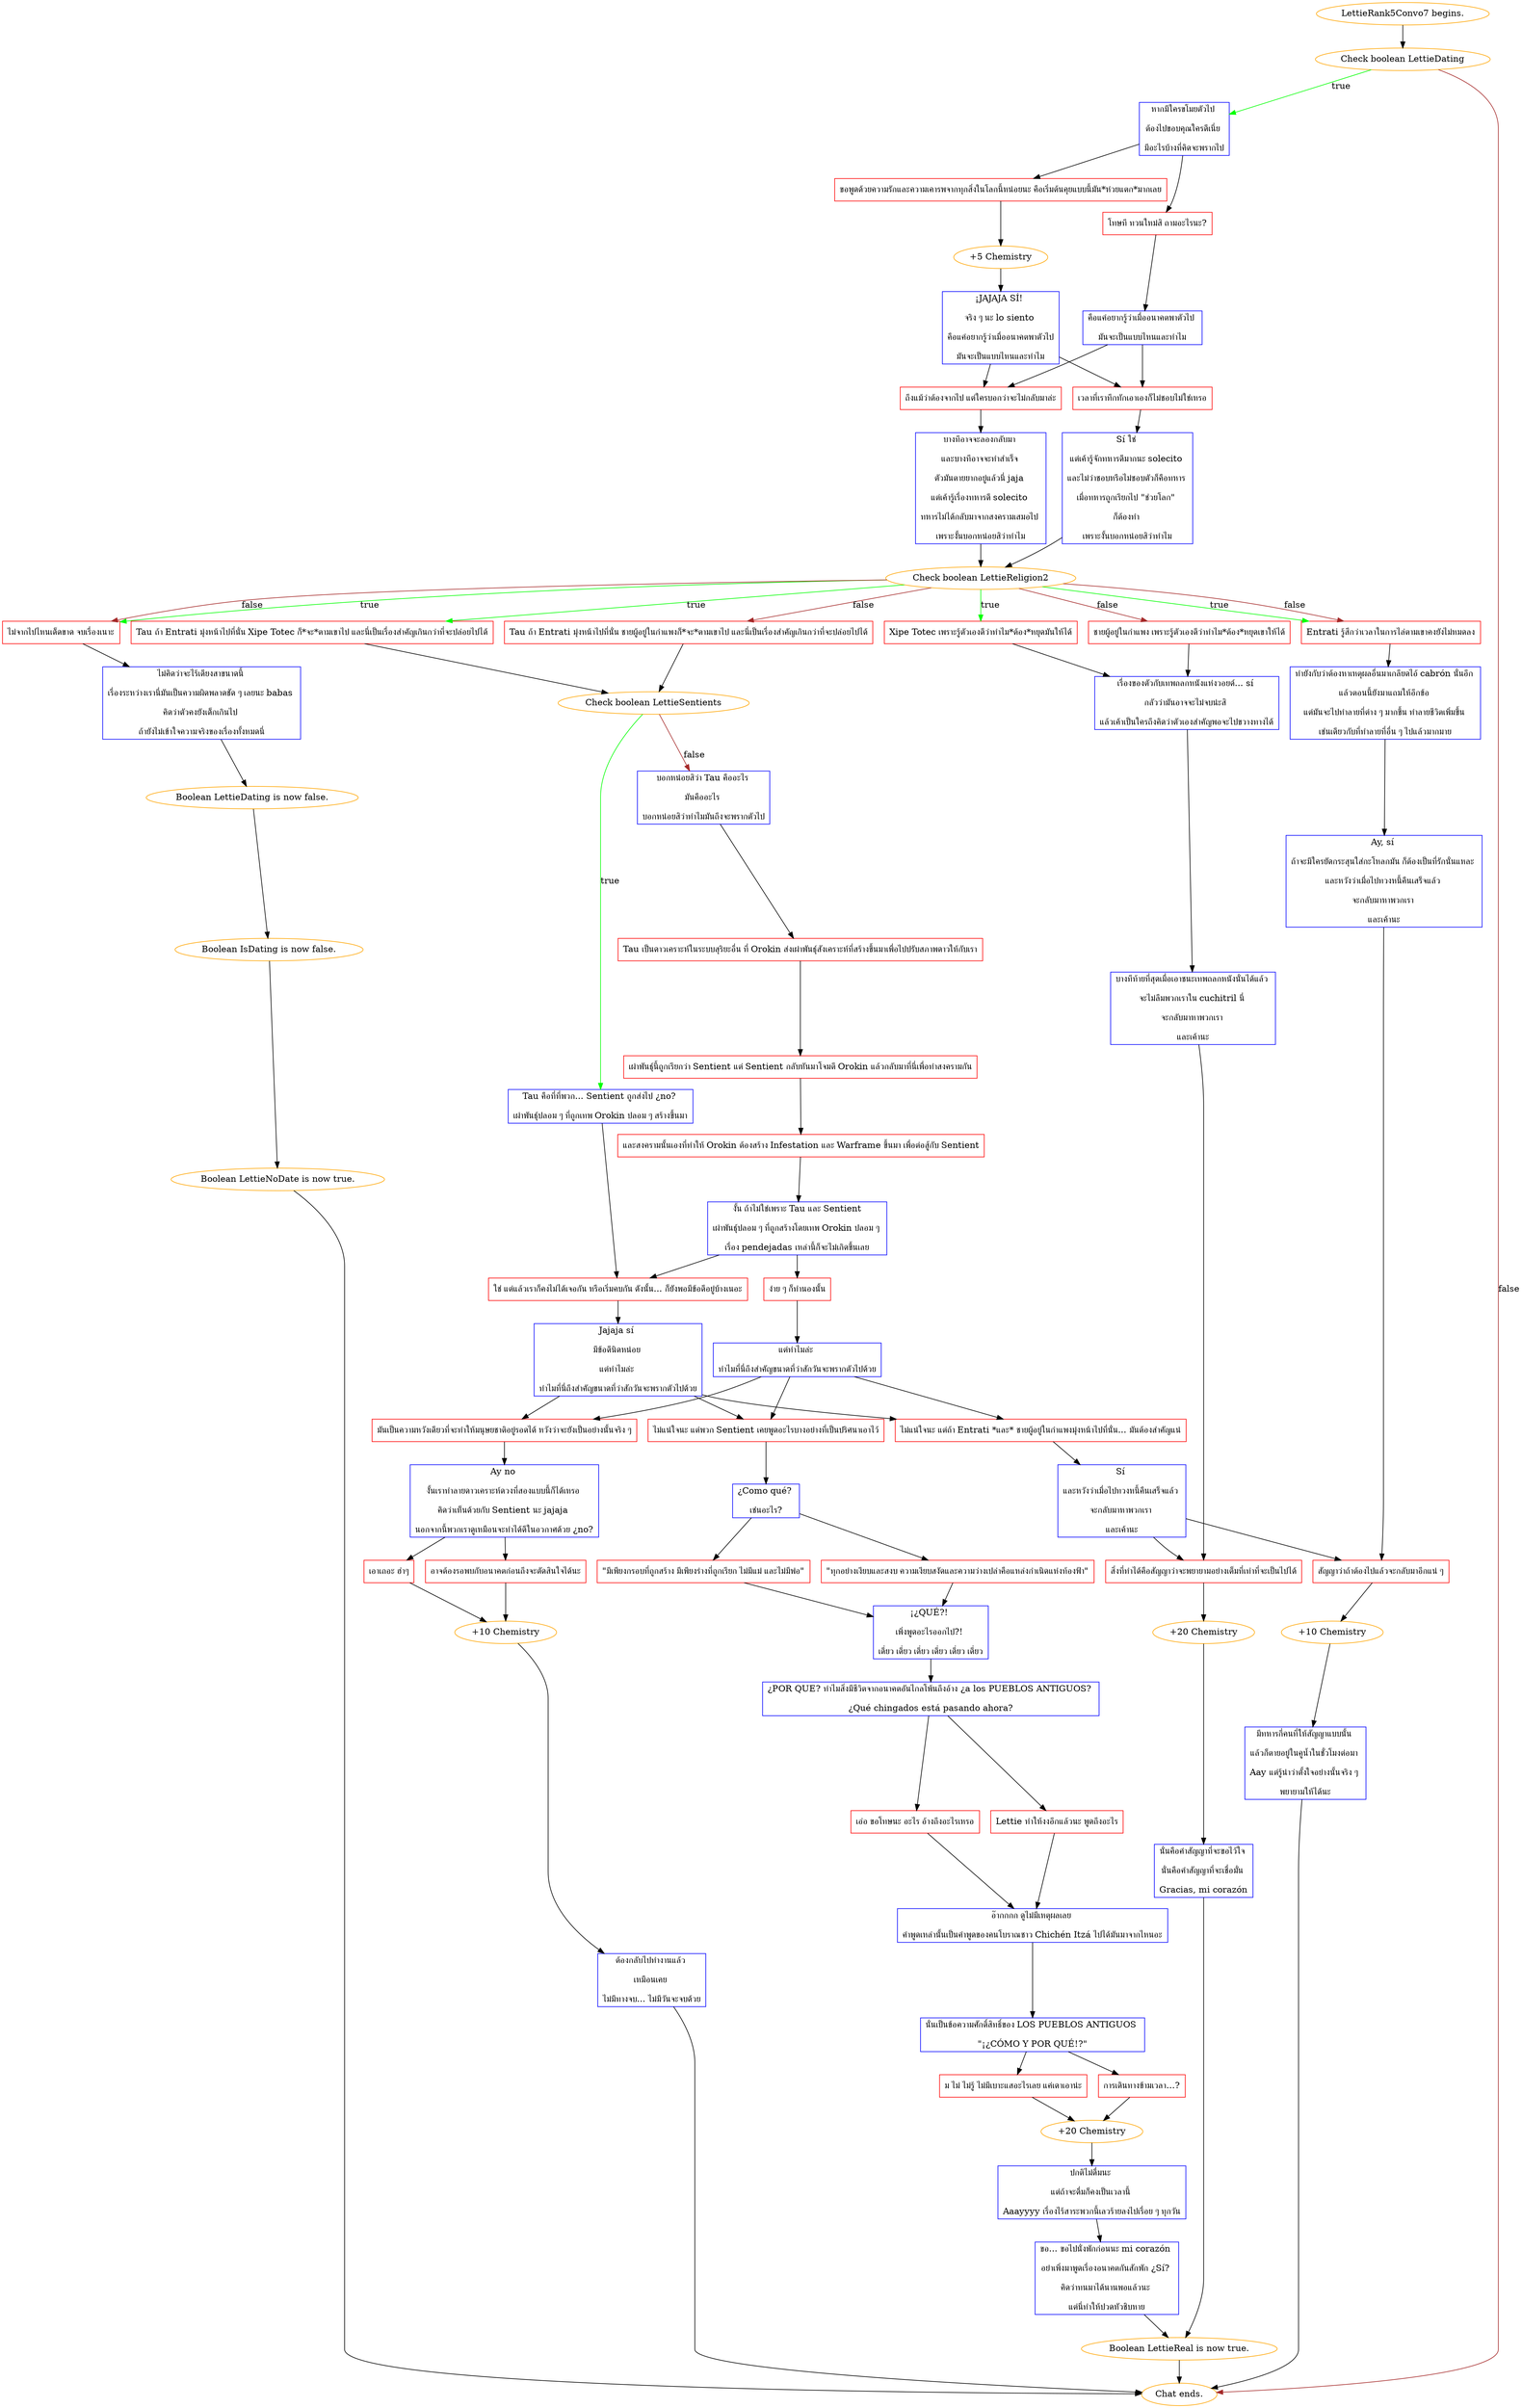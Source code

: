digraph {
	"LettieRank5Convo7 begins." [color=orange];
		"LettieRank5Convo7 begins." -> j4288606571;
	j4288606571 [label="Check boolean LettieDating",color=orange];
		j4288606571 -> j3711754161 [label=true,color=green];
		j4288606571 -> "Chat ends." [label=false,color=brown];
	j3711754161 [label="หากมีใครขโมยตัวไป 
ต้องไปขอบคุณใครดีเนี่ย 
มีอะไรบ้างที่คิดจะพรากไป",shape=box,color=blue];
		j3711754161 -> j2889923512;
		j3711754161 -> j1687830306;
	"Chat ends." [color=orange];
	j2889923512 [label="ขอพูดด้วยความรักและความเคารพจากทุกสิ่งในโลกนี้หน่อยนะ คือเริ่มต้นคุยแบบนี้มัน*ห่วยแตก*มากเลย",shape=box,color=red];
		j2889923512 -> j4019420435;
	j1687830306 [label="โทษที ทวนใหม่สิ ถามอะไรนะ?",shape=box,color=red];
		j1687830306 -> j3657554133;
	j4019420435 [label="+5 Chemistry",color=orange];
		j4019420435 -> j3550992710;
	j3657554133 [label="คือแค่อยากรู้ว่าเมื่ออนาคตพาตัวไป 
มันจะเป็นแบบไหนและทำไม",shape=box,color=blue];
		j3657554133 -> j4170584613;
		j3657554133 -> j2101800483;
	j3550992710 [label="¡JAJAJA SÍ! 
จริง ๆ นะ lo siento 
คือแค่อยากรู้ว่าเมื่ออนาคตพาตัวไป
มันจะเป็นแบบไหนและทำไม",shape=box,color=blue];
		j3550992710 -> j4170584613;
		j3550992710 -> j2101800483;
	j4170584613 [label="ถึงแม้ว่าต้องจากไป แต่ใครบอกว่าจะไม่กลับมาล่ะ",shape=box,color=red];
		j4170584613 -> j65757275;
	j2101800483 [label="เวลาที่เราทึกทักเอาเองก็ไม่ชอบไม่ใช่เหรอ",shape=box,color=red];
		j2101800483 -> j1908262257;
	j65757275 [label="บางทีอาจจะลองกลับมา 
และบางทีอาจจะทำสำเร็จ 
ตัวมันตายยากอยู่แล้วนี่ jaja 
แต่เค้ารู้เรื่องทหารดี solecito 
ทหารไม่ได้กลับมาจากสงครามเสมอไป 
เพราะงั้นบอกหน่อยสิว่าทำไม",shape=box,color=blue];
		j65757275 -> j3234434887;
	j1908262257 [label="Sí ใช่ 
แต่เค้ารู้จักทหารดีมากนะ solecito 
และไม่ว่าชอบหรือไม่ชอบตัวก็คือทหาร 
เมื่อทหารถูกเรียกไป \"ช่วยโลก\" 
ก็ต้องทำ 
เพราะงั้นบอกหน่อยสิว่าทำไม",shape=box,color=blue];
		j1908262257 -> j3234434887;
	j3234434887 [label="Check boolean LettieReligion2",color=orange];
		j3234434887 -> j186344839 [label=true,color=green];
		j3234434887 -> j3382027170 [label=true,color=green];
		j3234434887 -> j50230141 [label=true,color=green];
		j3234434887 -> j537163253 [label=true,color=green];
		j3234434887 -> j186344839 [label=false,color=brown];
		j3234434887 -> j726880889 [label=false,color=brown];
		j3234434887 -> j3578344324 [label=false,color=brown];
		j3234434887 -> j537163253 [label=false,color=brown];
	j186344839 [label="Entrati รู้สึกว่าเวลาในการไล่ตามเขาคงยังไม่หมดลง",shape=box,color=red];
		j186344839 -> j1929325918;
	j3382027170 [label="Xipe Totec เพราะรู้ตัวเองดีว่าทำไม*ต้อง*หยุดมันให้ได้",shape=box,color=red];
		j3382027170 -> j3032017900;
	j50230141 [label="Tau ถ้า Entrati มุ่งหน้าไปที่นั่น Xipe Totec ก็*จะ*ตามเขาไป และนี่เป็นเรื่องสำคัญเกินกว่าที่จะปล่อยไปได้",shape=box,color=red];
		j50230141 -> j3204689239;
	j537163253 [label="ไม่จากไปไหนเด็ดขาด จบเรื่องเนาะ",shape=box,color=red];
		j537163253 -> j47016328;
	j726880889 [label="ชายผู้อยู่ในกำแพง เพราะรู้ตัวเองดีว่าทำไม*ต้อง*หยุดเขาให้ได้",shape=box,color=red];
		j726880889 -> j3032017900;
	j3578344324 [label="Tau ถ้า Entrati มุ่งหน้าไปที่นั่น ชายผู้อยู่ในกำแพงก็*จะ*ตามเขาไป และนี่เป็นเรื่องสำคัญเกินกว่าที่จะปล่อยไปได้",shape=box,color=red];
		j3578344324 -> j3204689239;
	j1929325918 [label="ทำยังกับว่าต้องหาเหตุผลอื่นมาเกลียดไอ้ cabrón นั่นอีก 
แล้วตอนนี้ยังมาแถมให้อีกข้อ 
แต่มันจะไปทำลายที่ต่าง ๆ มากขึ้น ทำลายชีวิตเพิ่มขึ้น 
เช่นเดียวกับที่ทำลายที่อื่น ๆ ไปแล้วมากมาย",shape=box,color=blue];
		j1929325918 -> j74053538;
	j3032017900 [label="เรื่องของตัวกับเทพถลกหนังแห่งวอยด์... sí 
กลัวว่ามันอาจจะไม่จบน่ะสิ 
แล้วเค้าเป็นใครถึงคิดว่าตัวเองสำคัญพอจะไปขวางทางได้",shape=box,color=blue];
		j3032017900 -> j156687542;
	j3204689239 [label="Check boolean LettieSentients",color=orange];
		j3204689239 -> j3742787216 [label=true,color=green];
		j3204689239 -> j2443328502 [label=false,color=brown];
	j47016328 [label="ไม่คิดว่าจะไร้เดียงสาขนาดนี้ 
เรื่องระหว่างเรานี่มันเป็นความผิดพลาดชัด ๆ เลยนะ babas 
คิดว่าตัวคงยังเด็กเกินไป 
ถ้ายังไม่เข้าใจความจริงของเรื่องทั้งหมดนี่",shape=box,color=blue];
		j47016328 -> j2548450594;
	j74053538 [label="Ay, sí 
ถ้าจะมีใครยัดกระสุนใส่กะโหลกมัน ก็ต้องเป็นที่รักนั่นแหละ 
และหวังว่าเมื่อไปทวงหนี้คืนเสร็จแล้ว 
จะกลับมาหาพวกเรา 
และเค้านะ",shape=box,color=blue];
		j74053538 -> j1155576643;
	j156687542 [label="บางทีท้ายที่สุดเมื่อเอาชนะเทพถลกหนังนั่นได้แล้ว 
จะไม่ลืมพวกเราใน cuchitril นี่ 
จะกลับมาหาพวกเรา 
และเค้านะ",shape=box,color=blue];
		j156687542 -> j1490556505;
	j3742787216 [label="Tau คือที่ที่พวก... Sentient ถูกส่งไป ¿no? 
เผ่าพันธุ์ปลอม ๆ ที่ถูกเทพ Orokin ปลอม ๆ สร้างขึ้นมา",shape=box,color=blue];
		j3742787216 -> j928478861;
	j2443328502 [label="บอกหน่อยสิว่า Tau คืออะไร 
มันคืออะไร 
บอกหน่อยสิว่าทำไมมันถึงจะพรากตัวไป",shape=box,color=blue];
		j2443328502 -> j3074774177;
	j2548450594 [label="Boolean LettieDating is now false.",color=orange];
		j2548450594 -> j4086907321;
	j1155576643 [label="สัญญาว่าถ้าต้องไปแล้วจะกลับมาอีกแน่ ๆ",shape=box,color=red];
		j1155576643 -> j91465968;
	j1490556505 [label="สิ่งที่ทำได้คือสัญญาว่าจะพยายามอย่างเต็มที่เท่าที่จะเป็นไปได้",shape=box,color=red];
		j1490556505 -> j5283958;
	j928478861 [label="ใช่ แต่แล้วเราก็คงไม่ได้เจอกัน หรือเริ่มคบกัน ดังนั้น... ก็ยังพอมีข้อดีอยู่บ้างเนอะ",shape=box,color=red];
		j928478861 -> j2211659463;
	j3074774177 [label="Tau เป็นดาวเคราะห์ในระบบสุริยะอื่น ที่ Orokin ส่งเผ่าพันธุ์สังเคราะห์ที่สร้างขึ้นมาเพื่อไปปรับสภาพดาวให้กับเรา",shape=box,color=red];
		j3074774177 -> j2472003355;
	j4086907321 [label="Boolean IsDating is now false.",color=orange];
		j4086907321 -> j2703113057;
	j91465968 [label="+10 Chemistry",color=orange];
		j91465968 -> j1649173156;
	j5283958 [label="+20 Chemistry",color=orange];
		j5283958 -> j2765199933;
	j2211659463 [label="Jajaja sí 
มีข้อดีนิดหน่อย 
แต่ทำไมล่ะ 
ทำไมที่นี่ถึงสำคัญขนาดที่ว่าสักวันจะพรากตัวไปด้วย",shape=box,color=blue];
		j2211659463 -> j2420113518;
		j2211659463 -> j2462826839;
		j2211659463 -> j1319386504;
	j2472003355 [label="เผ่าพันธุ์นี้ถูกเรียกว่า Sentient แต่ Sentient กลับหันมาโจมตี Orokin แล้วกลับมาที่นี่เพื่อทำสงครามกัน",shape=box,color=red];
		j2472003355 -> j3417473634;
	j2703113057 [label="Boolean LettieNoDate is now true.",color=orange];
		j2703113057 -> "Chat ends.";
	j1649173156 [label="มีทหารกี่คนที่ให้สัญญาแบบนั้น 
แล้วก็ตายอยู่ในคูน้ำในชั่วโมงต่อมา 
Aay แต่รู้น่าว่าตั้งใจอย่างนั้นจริง ๆ 
พยายามให้ได้นะ",shape=box,color=blue];
		j1649173156 -> "Chat ends.";
	j2765199933 [label="นั่นคือคำสัญญาที่จะขอไว้ใจ 
นั่นคือคำสัญญาที่จะเชื่อมั่น 
Gracias, mi corazón",shape=box,color=blue];
		j2765199933 -> j1472871842;
	j2420113518 [label="ไม่แน่ใจนะ แต่ถ้า Entrati *และ* ชายผู้อยู่ในกำแพงมุ่งหน้าไปที่นั่น... มันต้องสำคัญแน่",shape=box,color=red];
		j2420113518 -> j1356530288;
	j2462826839 [label="มันเป็นความหวังเดียวที่จะทำให้มนุษยชาติอยู่รอดได้ หวังว่าจะยังเป็นอย่างนั้นจริง ๆ",shape=box,color=red];
		j2462826839 -> j2700681439;
	j1319386504 [label="ไม่แน่ใจนะ แต่พวก Sentient เคยพูดอะไรบางอย่างที่เป็นปริศนาเอาไว้",shape=box,color=red];
		j1319386504 -> j939367924;
	j3417473634 [label="และสงครามนั้นเองที่ทำให้ Orokin ต้องสร้าง Infestation และ Warframe ขึ้นมา เพื่อต่อสู้กับ Sentient",shape=box,color=red];
		j3417473634 -> j604500098;
	j1472871842 [label="Boolean LettieReal is now true.",color=orange];
		j1472871842 -> "Chat ends.";
	j1356530288 [label="Sí 
และหวังว่าเมื่อไปทวงหนี้คืนเสร็จแล้ว 
จะกลับมาหาพวกเรา 
และเค้านะ",shape=box,color=blue];
		j1356530288 -> j1155576643;
		j1356530288 -> j1490556505;
	j2700681439 [label="Ay no 
งั้นเราทำลายดาวเคราะห์ดวงที่สองแบบนี้ก็ได้เหรอ 
คิดว่าเห็นด้วยกับ Sentient นะ jajaja 
นอกจากนี้พวกเราดูเหมือนจะทำได้ดีในอวกาศด้วย ¿no?",shape=box,color=blue];
		j2700681439 -> j1509001557;
		j2700681439 -> j2375751798;
	j939367924 [label="¿Como qué? 
เช่นอะไร?",shape=box,color=blue];
		j939367924 -> j360875994;
		j939367924 -> j2164506434;
	j604500098 [label="งั้น ถ้าไม่ใช่เพราะ Tau และ Sentient
เผ่าพันธุ์ปลอม ๆ ที่ถูกสร้างโดยเทพ Orokin ปลอม ๆ 
เรื่อง pendejadas เหล่านี้ก็จะไม่เกิดขึ้นเลย",shape=box,color=blue];
		j604500098 -> j928478861;
		j604500098 -> j1804376458;
	j1509001557 [label="เอาเถอะ ฮ่าๆ",shape=box,color=red];
		j1509001557 -> j3085575490;
	j2375751798 [label="อาจต้องรอพบกับอนาคตก่อนถึงจะตัดสินใจได้นะ",shape=box,color=red];
		j2375751798 -> j3085575490;
	j360875994 [label="\"ทุกอย่างเงียบและสงบ ความเงียบสงัดและความว่างเปล่าคือแหล่งกำเนิดแห่งท้องฟ้า\"",shape=box,color=red];
		j360875994 -> j2515793403;
	j2164506434 [label="\"มีเพียงกรอบที่ถูกสร้าง มีเพียงร่างที่ถูกเรียก ไม่มีแม่ และไม่มีพ่อ\"",shape=box,color=red];
		j2164506434 -> j2515793403;
	j1804376458 [label="ง่าย ๆ ก็ทำนองนั้น",shape=box,color=red];
		j1804376458 -> j3622170907;
	j3085575490 [label="+10 Chemistry",color=orange];
		j3085575490 -> j4052778613;
	j2515793403 [label="¡¿QUÉ?! 
เพิ่งพูดอะไรออกไป?! 
เดี๋ยว เดี๋ยว เดี๋ยว เดี๋ยว เดี๋ยว เดี๋ยว",shape=box,color=blue];
		j2515793403 -> j1043210312;
	j3622170907 [label="แต่ทำไมล่ะ 
ทำไมที่นี่ถึงสำคัญขนาดที่ว่าสักวันจะพรากตัวไปด้วย",shape=box,color=blue];
		j3622170907 -> j2420113518;
		j3622170907 -> j2462826839;
		j3622170907 -> j1319386504;
	j4052778613 [label="ต้องกลับไปทำงานแล้ว 
เหมือนเคย 
ไม่มีทางจบ... ไม่มีวันจะจบด้วย",shape=box,color=blue];
		j4052778613 -> "Chat ends.";
	j1043210312 [label="¿POR QUE? ทำไมสิ่งมีชีวิตจากอนาคตอันไกลโพ้นถึงอ้าง ¿a los PUEBLOS ANTIGUOS? 
¿Qué chingados está pasando ahora?",shape=box,color=blue];
		j1043210312 -> j1008826796;
		j1043210312 -> j3314453261;
	j1008826796 [label="เอ่อ ขอโทษนะ อะไร อ้างถึงอะไรเหรอ",shape=box,color=red];
		j1008826796 -> j1771896094;
	j3314453261 [label="Lettie ทำให้งงอีกแล้วนะ พูดถึงอะไร",shape=box,color=red];
		j3314453261 -> j1771896094;
	j1771896094 [label="อ๊ากกกก ดูไม่มีเหตุผลเลย 
คำพูดเหล่านั้นเป็นคำพูดของคนโบราณชาว Chichén Itzá ไปได้มันมาจากไหนอะ",shape=box,color=blue];
		j1771896094 -> j3235281750;
	j3235281750 [label="นั่นเป็นข้อความศักดิ์สิทธิ์ของ LOS PUEBLOS ANTIGUOS 
\"¡¿CÓMO Y POR QUÉ!?\"",shape=box,color=blue];
		j3235281750 -> j2511529466;
		j3235281750 -> j4022509622;
	j2511529466 [label="ม ไม่ ไม่รู้ ไม่มีเบาะแสอะไรเลย แค่เดาเอาน่ะ",shape=box,color=red];
		j2511529466 -> j750190834;
	j4022509622 [label="การเดินทางข้ามเวลา…?",shape=box,color=red];
		j4022509622 -> j750190834;
	j750190834 [label="+20 Chemistry",color=orange];
		j750190834 -> j496726769;
	j496726769 [label="ปกติไม่ดื่มนะ 
แต่ถ้าจะดื่มก็คงเป็นเวลานี้ 
Aaayyyy เรื่องไร้สาระพวกนี้เลวร้ายลงไปเรื่อย ๆ ทุกวัน",shape=box,color=blue];
		j496726769 -> j2386131684;
	j2386131684 [label="ขอ... ขอไปนั่งพักก่อนนะ mi corazón 
อย่าเพิ่งมาพูดเรื่องอนาคตกันสักพัก ¿Sí? 
คิดว่าทนมาได้นานพอแล้วนะ 
แต่นี่ทำให้ปวดหัวชิบหาย",shape=box,color=blue];
		j2386131684 -> j1472871842;
}